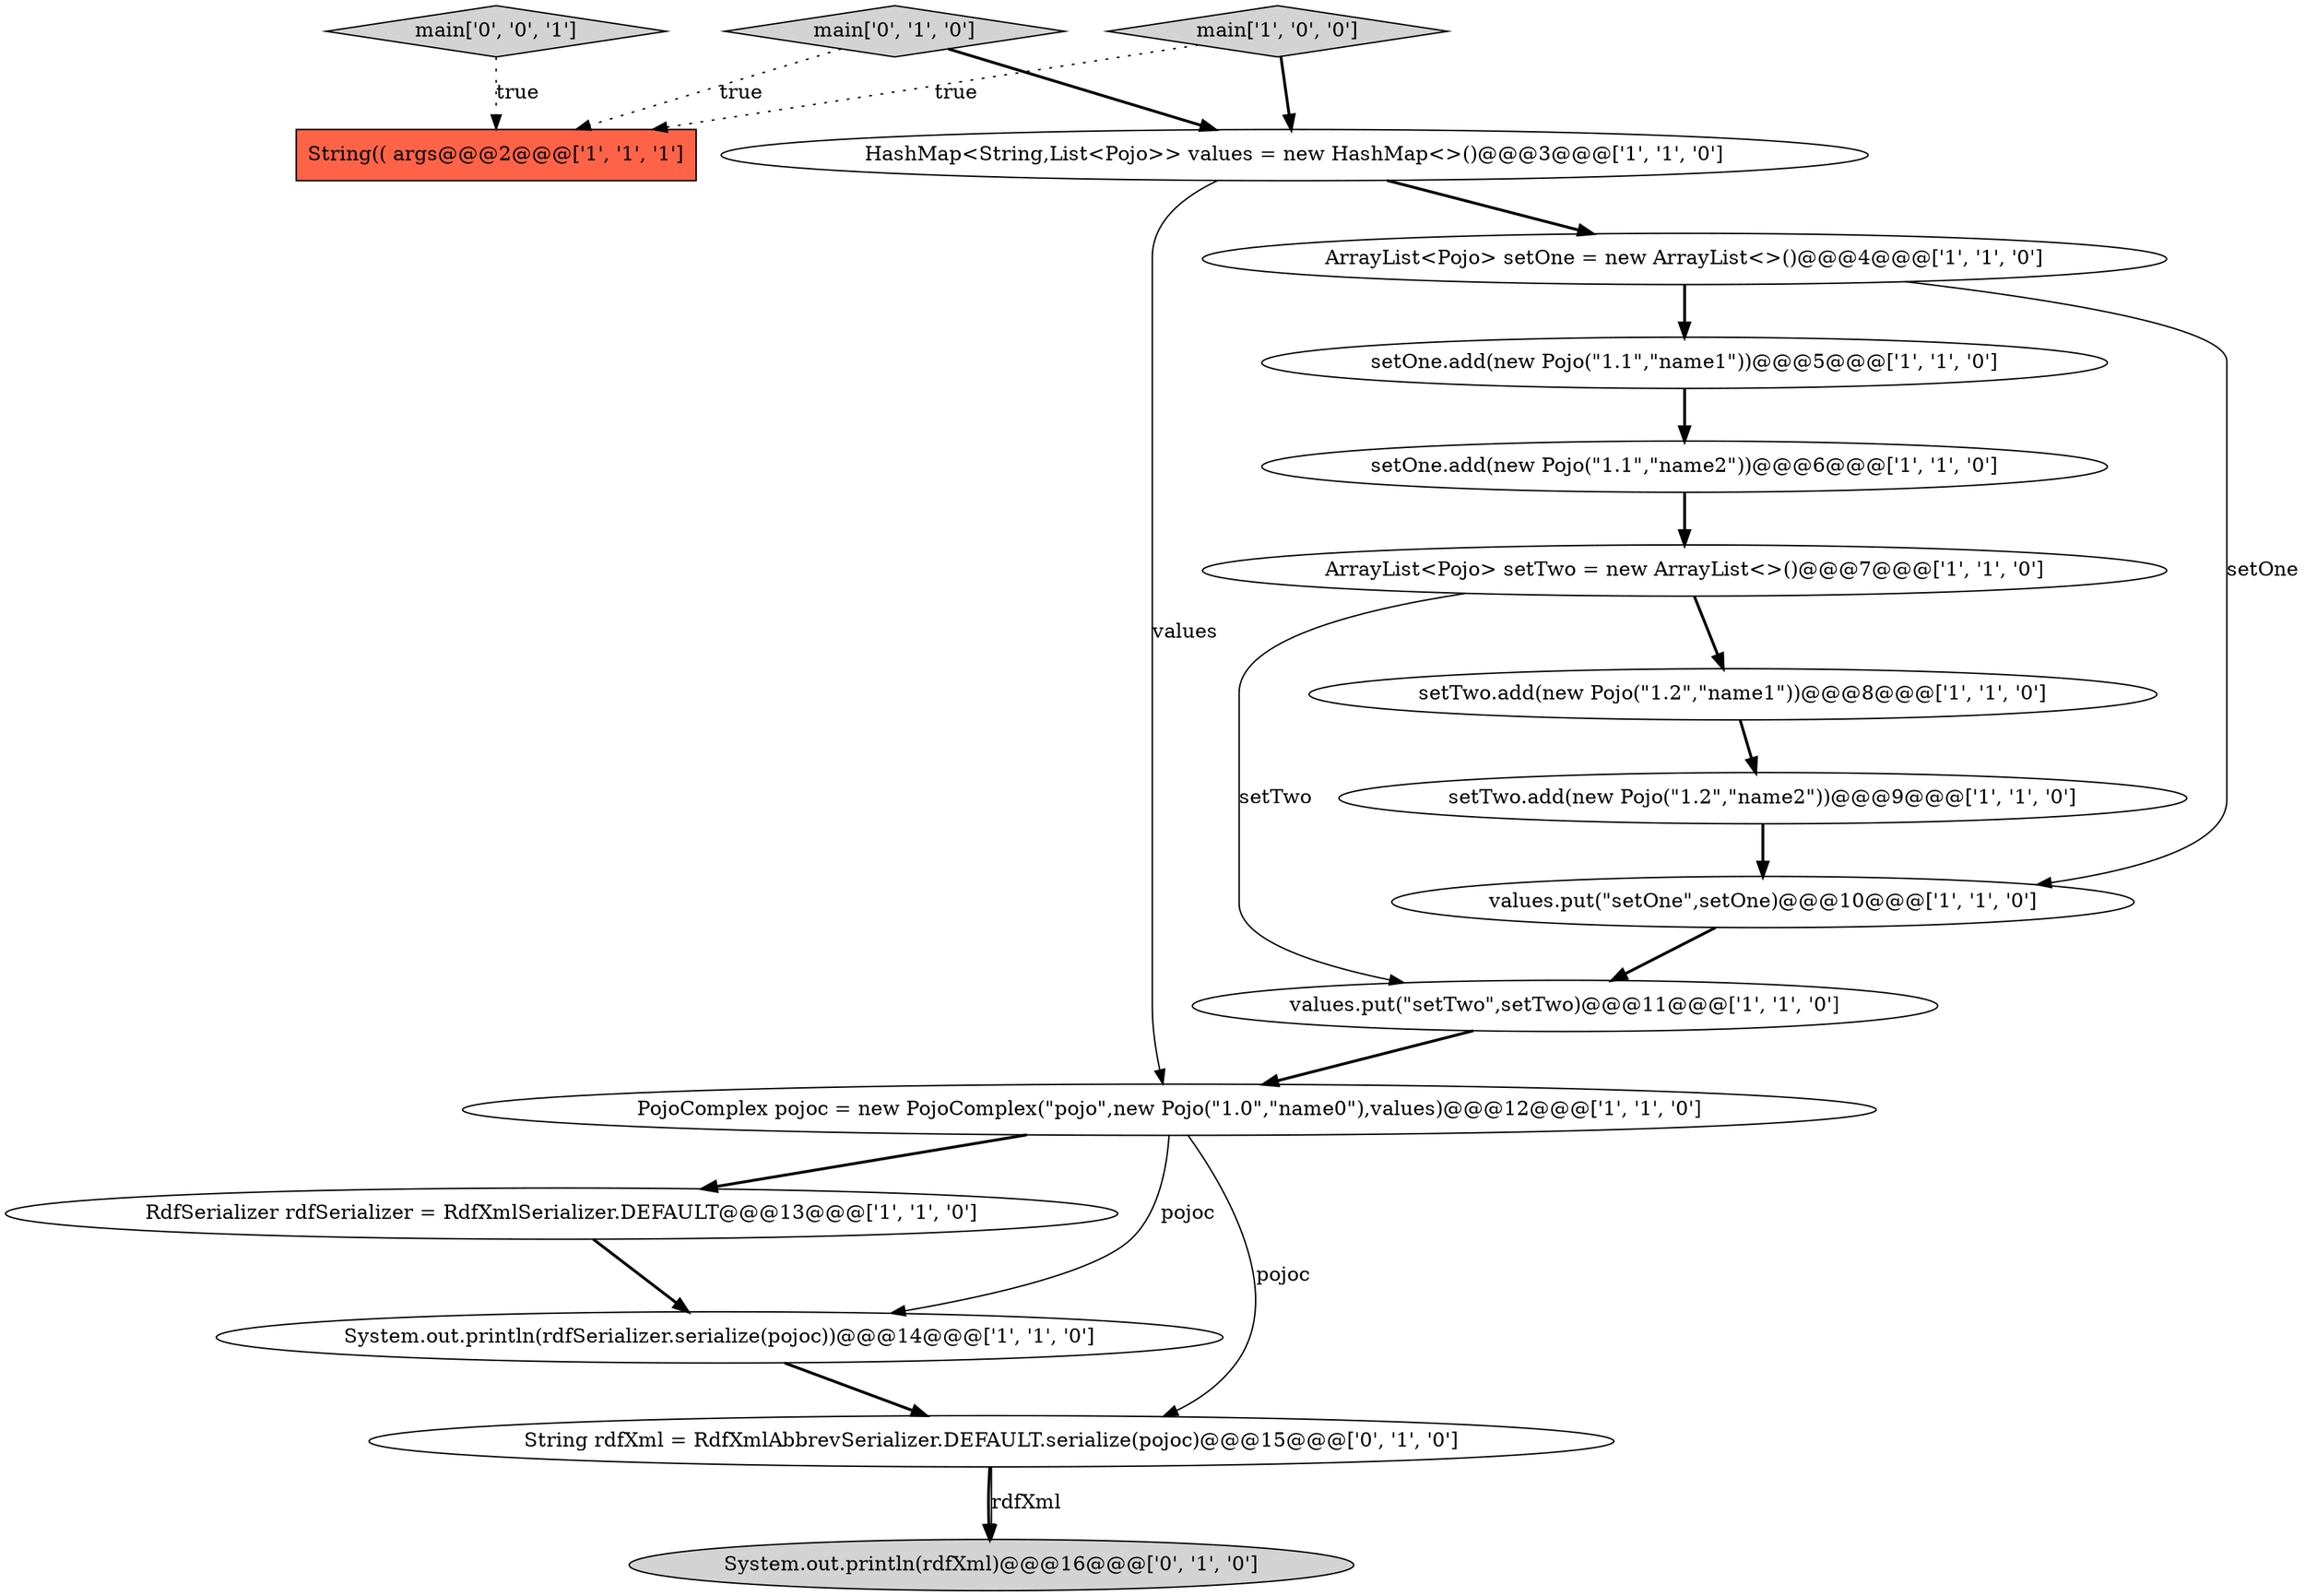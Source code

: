 digraph {
1 [style = filled, label = "setOne.add(new Pojo(\"1.1\",\"name1\"))@@@5@@@['1', '1', '0']", fillcolor = white, shape = ellipse image = "AAA0AAABBB1BBB"];
14 [style = filled, label = "main['0', '1', '0']", fillcolor = lightgray, shape = diamond image = "AAA0AAABBB2BBB"];
4 [style = filled, label = "String(( args@@@2@@@['1', '1', '1']", fillcolor = tomato, shape = box image = "AAA0AAABBB1BBB"];
9 [style = filled, label = "values.put(\"setTwo\",setTwo)@@@11@@@['1', '1', '0']", fillcolor = white, shape = ellipse image = "AAA0AAABBB1BBB"];
12 [style = filled, label = "setTwo.add(new Pojo(\"1.2\",\"name1\"))@@@8@@@['1', '1', '0']", fillcolor = white, shape = ellipse image = "AAA0AAABBB1BBB"];
5 [style = filled, label = "ArrayList<Pojo> setTwo = new ArrayList<>()@@@7@@@['1', '1', '0']", fillcolor = white, shape = ellipse image = "AAA0AAABBB1BBB"];
0 [style = filled, label = "RdfSerializer rdfSerializer = RdfXmlSerializer.DEFAULT@@@13@@@['1', '1', '0']", fillcolor = white, shape = ellipse image = "AAA0AAABBB1BBB"];
16 [style = filled, label = "String rdfXml = RdfXmlAbbrevSerializer.DEFAULT.serialize(pojoc)@@@15@@@['0', '1', '0']", fillcolor = white, shape = ellipse image = "AAA1AAABBB2BBB"];
15 [style = filled, label = "System.out.println(rdfXml)@@@16@@@['0', '1', '0']", fillcolor = lightgray, shape = ellipse image = "AAA1AAABBB2BBB"];
8 [style = filled, label = "values.put(\"setOne\",setOne)@@@10@@@['1', '1', '0']", fillcolor = white, shape = ellipse image = "AAA0AAABBB1BBB"];
13 [style = filled, label = "HashMap<String,List<Pojo>> values = new HashMap<>()@@@3@@@['1', '1', '0']", fillcolor = white, shape = ellipse image = "AAA0AAABBB1BBB"];
17 [style = filled, label = "main['0', '0', '1']", fillcolor = lightgray, shape = diamond image = "AAA0AAABBB3BBB"];
6 [style = filled, label = "System.out.println(rdfSerializer.serialize(pojoc))@@@14@@@['1', '1', '0']", fillcolor = white, shape = ellipse image = "AAA0AAABBB1BBB"];
7 [style = filled, label = "PojoComplex pojoc = new PojoComplex(\"pojo\",new Pojo(\"1.0\",\"name0\"),values)@@@12@@@['1', '1', '0']", fillcolor = white, shape = ellipse image = "AAA0AAABBB1BBB"];
3 [style = filled, label = "main['1', '0', '0']", fillcolor = lightgray, shape = diamond image = "AAA0AAABBB1BBB"];
11 [style = filled, label = "ArrayList<Pojo> setOne = new ArrayList<>()@@@4@@@['1', '1', '0']", fillcolor = white, shape = ellipse image = "AAA0AAABBB1BBB"];
10 [style = filled, label = "setTwo.add(new Pojo(\"1.2\",\"name2\"))@@@9@@@['1', '1', '0']", fillcolor = white, shape = ellipse image = "AAA0AAABBB1BBB"];
2 [style = filled, label = "setOne.add(new Pojo(\"1.1\",\"name2\"))@@@6@@@['1', '1', '0']", fillcolor = white, shape = ellipse image = "AAA0AAABBB1BBB"];
0->6 [style = bold, label=""];
7->16 [style = solid, label="pojoc"];
14->4 [style = dotted, label="true"];
8->9 [style = bold, label=""];
5->9 [style = solid, label="setTwo"];
2->5 [style = bold, label=""];
11->8 [style = solid, label="setOne"];
14->13 [style = bold, label=""];
10->8 [style = bold, label=""];
16->15 [style = bold, label=""];
16->15 [style = solid, label="rdfXml"];
11->1 [style = bold, label=""];
7->6 [style = solid, label="pojoc"];
17->4 [style = dotted, label="true"];
3->13 [style = bold, label=""];
6->16 [style = bold, label=""];
13->7 [style = solid, label="values"];
12->10 [style = bold, label=""];
13->11 [style = bold, label=""];
3->4 [style = dotted, label="true"];
7->0 [style = bold, label=""];
5->12 [style = bold, label=""];
1->2 [style = bold, label=""];
9->7 [style = bold, label=""];
}
